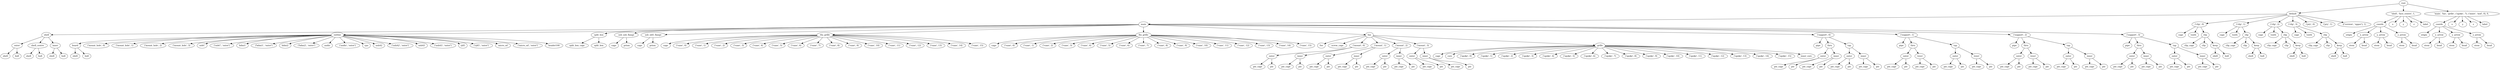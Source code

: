 digraph default {
    root_851 [label="root"];
    default_852 [label="default"];
    main_853 [label="main"];
    shell_854 [label="shell"];
    outer_855 [label="outer"];
    shell_856 [label="shell"];
    hull_857 [label="hull"];
    shell_centre_858 [label="shell_centre"];
    shell_859 [label="shell"];
    hull_860 [label="hull"];
    inner_861 [label="inner"];
    shell_862 [label="shell"];
    hull_863 [label="hull"];
    outline_864 [label="outline"];
    board_865 [label="board"];
    shell_866 [label="shell"];
    hull_867 [label="hull"];
    mount_hole_868 [label="\('mount_hole',\ 0\)"];
    mount_hole_869 [label="\('mount_hole',\ 1\)"];
    mount_hole_870 [label="\('mount_hole',\ 2\)"];
    mount_hole_871 [label="\('mount_hole',\ 3\)"];
    usbC_872 [label="usbC"];
    usbC_873 [label="\('usbC',\ 'outer'\)"];
    hdmi1_874 [label="hdmi1"];
    hdmi1_875 [label="\('hdmi1',\ 'outer'\)"];
    hdmi2_876 [label="hdmi2"];
    hdmi2_877 [label="\('hdmi2',\ 'outer'\)"];
    audio_878 [label="audio"];
    audio_879 [label="\('audio',\ 'outer'\)"];
    cpu_880 [label="cpu"];
    usbA2_881 [label="usbA2"];
    usbA2_882 [label="\('usbA2',\ 'outer'\)"];
    usbA3_883 [label="usbA3"];
    usbA3_884 [label="\('usbA3',\ 'outer'\)"];
    rj45_885 [label="rj45"];
    rj45_886 [label="\('rj45',\ 'outer'\)"];
    micro_sd_887 [label="micro_sd"];
    micro_sd_888 [label="\('micro_sd',\ 'outer'\)"];
    header100_889 [label="header100"];
    split_box_890 [label="split_box"];
    split_box_cage_891 [label="split_box_cage"];
    split_box_892 [label="split_box"];
    usb_usb_flange_893 [label="usb_usb_flange"];
    cage_894 [label="cage"];
    prism_895 [label="prism"];
    usb_rj45_flange_896 [label="usb_rj45_flange"];
    cage_897 [label="cage"];
    prism_898 [label="prism"];
    rhs_grille_899 [label="rhs_grille"];
    cage_900 [label="cage"];
    vane_901 [label="\('vane',\ 0\)"];
    vane_902 [label="\('vane',\ 1\)"];
    vane_903 [label="\('vane',\ 2\)"];
    vane_904 [label="\('vane',\ 3\)"];
    vane_905 [label="\('vane',\ 4\)"];
    vane_906 [label="\('vane',\ 5\)"];
    vane_907 [label="\('vane',\ 6\)"];
    vane_908 [label="\('vane',\ 7\)"];
    vane_909 [label="\('vane',\ 8\)"];
    vane_910 [label="\('vane',\ 9\)"];
    vane_911 [label="\('vane',\ 10\)"];
    vane_912 [label="\('vane',\ 11\)"];
    vane_913 [label="\('vane',\ 12\)"];
    vane_914 [label="\('vane',\ 13\)"];
    vane_915 [label="\('vane',\ 14\)"];
    vane_916 [label="\('vane',\ 15\)"];
    lhs_grille_917 [label="lhs_grille"];
    cage_918 [label="cage"];
    vane_919 [label="\('vane',\ 0\)"];
    vane_920 [label="\('vane',\ 1\)"];
    vane_921 [label="\('vane',\ 2\)"];
    vane_922 [label="\('vane',\ 3\)"];
    vane_923 [label="\('vane',\ 4\)"];
    vane_924 [label="\('vane',\ 5\)"];
    vane_925 [label="\('vane',\ 6\)"];
    vane_926 [label="\('vane',\ 7\)"];
    vane_927 [label="\('vane',\ 8\)"];
    vane_928 [label="\('vane',\ 9\)"];
    vane_929 [label="\('vane',\ 10\)"];
    vane_930 [label="\('vane',\ 11\)"];
    vane_931 [label="\('vane',\ 12\)"];
    vane_932 [label="\('vane',\ 13\)"];
    vane_933 [label="\('vane',\ 14\)"];
    vane_934 [label="\('vane',\ 15\)"];
    fan_935 [label="fan"];
    fan_936 [label="fan"];
    screw_cage_937 [label="screw_cage"];
    mount_938 [label="\('mount',\ 0\)"];
    outer_939 [label="outer"];
    pie_cage_940 [label="pie_cage"];
    pie_941 [label="pie"];
    inner_942 [label="inner"];
    pie_cage_943 [label="pie_cage"];
    pie_944 [label="pie"];
    mount_945 [label="\('mount',\ 1\)"];
    outer_946 [label="outer"];
    pie_cage_947 [label="pie_cage"];
    pie_948 [label="pie"];
    inner_949 [label="inner"];
    pie_cage_950 [label="pie_cage"];
    pie_951 [label="pie"];
    mount_952 [label="\('mount',\ 2\)"];
    outer_953 [label="outer"];
    pie_cage_954 [label="pie_cage"];
    pie_955 [label="pie"];
    inner_956 [label="inner"];
    pie_cage_957 [label="pie_cage"];
    pie_958 [label="pie"];
    mount_959 [label="\('mount',\ 3\)"];
    outer_960 [label="outer"];
    pie_cage_961 [label="pie_cage"];
    pie_962 [label="pie"];
    inner_963 [label="inner"];
    pie_cage_964 [label="pie_cage"];
    pie_965 [label="pie"];
    grille_966 [label="grille"];
    cage_967 [label="cage"];
    core_968 [label="core"];
    spoke_969 [label="\('spoke',\ 0\)"];
    spoke_970 [label="\('spoke',\ 1\)"];
    spoke_971 [label="\('spoke',\ 2\)"];
    spoke_972 [label="\('spoke',\ 3\)"];
    spoke_973 [label="\('spoke',\ 4\)"];
    spoke_974 [label="\('spoke',\ 5\)"];
    spoke_975 [label="\('spoke',\ 6\)"];
    spoke_976 [label="\('spoke',\ 7\)"];
    spoke_977 [label="\('spoke',\ 8\)"];
    spoke_978 [label="\('spoke',\ 9\)"];
    spoke_979 [label="\('spoke',\ 10\)"];
    spoke_980 [label="\('spoke',\ 11\)"];
    spoke_981 [label="\('spoke',\ 12\)"];
    spoke_982 [label="\('spoke',\ 13\)"];
    spoke_983 [label="\('spoke',\ 14\)"];
    spoke_984 [label="\('spoke',\ 15\)"];
    inner_core_985 [label="inner_core"];
    support_986 [label="\('support',\ 0\)"];
    pipe_987 [label="pipe"];
    thru_988 [label="thru"];
    outer_989 [label="outer"];
    pie_cage_990 [label="pie_cage"];
    pie_991 [label="pie"];
    inner_992 [label="inner"];
    pie_cage_993 [label="pie_cage"];
    pie_994 [label="pie"];
    tap_995 [label="tap"];
    outer_996 [label="outer"];
    pie_cage_997 [label="pie_cage"];
    pie_998 [label="pie"];
    inner_999 [label="inner"];
    pie_cage_1000 [label="pie_cage"];
    pie_1001 [label="pie"];
    support_1002 [label="\('support',\ 1\)"];
    pipe_1003 [label="pipe"];
    thru_1004 [label="thru"];
    outer_1005 [label="outer"];
    pie_cage_1006 [label="pie_cage"];
    pie_1007 [label="pie"];
    inner_1008 [label="inner"];
    pie_cage_1009 [label="pie_cage"];
    pie_1010 [label="pie"];
    tap_1011 [label="tap"];
    outer_1012 [label="outer"];
    pie_cage_1013 [label="pie_cage"];
    pie_1014 [label="pie"];
    inner_1015 [label="inner"];
    pie_cage_1016 [label="pie_cage"];
    pie_1017 [label="pie"];
    support_1018 [label="\('support',\ 2\)"];
    pipe_1019 [label="pipe"];
    thru_1020 [label="thru"];
    outer_1021 [label="outer"];
    pie_cage_1022 [label="pie_cage"];
    pie_1023 [label="pie"];
    inner_1024 [label="inner"];
    pie_cage_1025 [label="pie_cage"];
    pie_1026 [label="pie"];
    tap_1027 [label="tap"];
    outer_1028 [label="outer"];
    pie_cage_1029 [label="pie_cage"];
    pie_1030 [label="pie"];
    inner_1031 [label="inner"];
    pie_cage_1032 [label="pie_cage"];
    pie_1033 [label="pie"];
    support_1034 [label="\('support',\ 3\)"];
    pipe_1035 [label="pipe"];
    thru_1036 [label="thru"];
    outer_1037 [label="outer"];
    pie_cage_1038 [label="pie_cage"];
    pie_1039 [label="pie"];
    inner_1040 [label="inner"];
    pie_cage_1041 [label="pie_cage"];
    pie_1042 [label="pie"];
    tap_1043 [label="tap"];
    outer_1044 [label="outer"];
    pie_cage_1045 [label="pie_cage"];
    pie_1046 [label="pie"];
    inner_1047 [label="inner"];
    pie_cage_1048 [label="pie_cage"];
    pie_1049 [label="pie"];
    clip_1050 [label="\('clip',\ 0\)"];
    cage_1051 [label="cage"];
    tooth_1052 [label="tooth"];
    clip_1053 [label="clip"];
    clip_cage_1054 [label="clip_cage"];
    clip_1055 [label="clip"];
    keep_1056 [label="keep"];
    shell_1057 [label="shell"];
    hull_1058 [label="hull"];
    clip_1059 [label="\('clip',\ 1\)"];
    cage_1060 [label="cage"];
    tooth_1061 [label="tooth"];
    clip_1062 [label="clip"];
    clip_cage_1063 [label="clip_cage"];
    clip_1064 [label="clip"];
    keep_1065 [label="keep"];
    shell_1066 [label="shell"];
    hull_1067 [label="hull"];
    clip_1068 [label="\('clip',\ 2\)"];
    cage_1069 [label="cage"];
    tooth_1070 [label="tooth"];
    clip_1071 [label="clip"];
    clip_cage_1072 [label="clip_cage"];
    clip_1073 [label="clip"];
    keep_1074 [label="keep"];
    shell_1075 [label="shell"];
    hull_1076 [label="hull"];
    clip_1077 [label="\('clip',\ 3\)"];
    cage_1078 [label="cage"];
    tooth_1079 [label="tooth"];
    clip_1080 [label="clip"];
    clip_cage_1081 [label="clip_cage"];
    clip_1082 [label="clip"];
    keep_1083 [label="keep"];
    shell_1084 [label="shell"];
    hull_1085 [label="hull"];
    pry_1086 [label="\('pry',\ 0\)"];
    pry_1087 [label="\('pry',\ 1\)"];
    1088 [label="\(\('version',\ 'upper'\),\ 1\)"];
    1089 [label="'shell',\ 'face_centre',\ 1,\ "];
    coords_1090 [label="coords"];
    origin_1091 [label="origin"];
    x_arrow_1092 [label="x_arrow"];
    stem_1093 [label="stem"];
    head_1094 [label="head"];
    y_arrow_1095 [label="y_arrow"];
    stem_1096 [label="stem"];
    head_1097 [label="head"];
    z_arrow_1098 [label="z_arrow"];
    stem_1099 [label="stem"];
    head_1100 [label="head"];
    x_1101 [label="x"];
    y_1102 [label="y"];
    z_1103 [label="z"];
    label_1104 [label="label"];
    1105 [label="'main',\ 'fan',\ 'grille',\ \('spoke',\ 7\),\ \('inner',\ 'mid',\ 0\),\ 0,\ "];
    coords_1106 [label="coords"];
    origin_1107 [label="origin"];
    x_arrow_1108 [label="x_arrow"];
    stem_1109 [label="stem"];
    head_1110 [label="head"];
    y_arrow_1111 [label="y_arrow"];
    stem_1112 [label="stem"];
    head_1113 [label="head"];
    z_arrow_1114 [label="z_arrow"];
    stem_1115 [label="stem"];
    head_1116 [label="head"];
    x_1117 [label="x"];
    y_1118 [label="y"];
    z_1119 [label="z"];
    label_1120 [label="label"];
    root_851 -> default_852;
    default_852 -> main_853;
    main_853 -> shell_854;
    shell_854 -> outer_855;
    outer_855 -> shell_856;
    outer_855 -> hull_857;
    shell_854 -> shell_centre_858;
    shell_centre_858 -> shell_859;
    shell_centre_858 -> hull_860;
    shell_854 -> inner_861;
    inner_861 -> shell_862;
    inner_861 -> hull_863;
    main_853 -> outline_864;
    outline_864 -> board_865;
    board_865 -> shell_866;
    board_865 -> hull_867;
    outline_864 -> mount_hole_868;
    outline_864 -> mount_hole_869;
    outline_864 -> mount_hole_870;
    outline_864 -> mount_hole_871;
    outline_864 -> usbC_872;
    outline_864 -> usbC_873;
    outline_864 -> hdmi1_874;
    outline_864 -> hdmi1_875;
    outline_864 -> hdmi2_876;
    outline_864 -> hdmi2_877;
    outline_864 -> audio_878;
    outline_864 -> audio_879;
    outline_864 -> cpu_880;
    outline_864 -> usbA2_881;
    outline_864 -> usbA2_882;
    outline_864 -> usbA3_883;
    outline_864 -> usbA3_884;
    outline_864 -> rj45_885;
    outline_864 -> rj45_886;
    outline_864 -> micro_sd_887;
    outline_864 -> micro_sd_888;
    outline_864 -> header100_889;
    main_853 -> split_box_890;
    split_box_890 -> split_box_cage_891;
    split_box_890 -> split_box_892;
    main_853 -> usb_usb_flange_893;
    usb_usb_flange_893 -> cage_894;
    usb_usb_flange_893 -> prism_895;
    main_853 -> usb_rj45_flange_896;
    usb_rj45_flange_896 -> cage_897;
    usb_rj45_flange_896 -> prism_898;
    main_853 -> rhs_grille_899;
    rhs_grille_899 -> cage_900;
    rhs_grille_899 -> vane_901;
    rhs_grille_899 -> vane_902;
    rhs_grille_899 -> vane_903;
    rhs_grille_899 -> vane_904;
    rhs_grille_899 -> vane_905;
    rhs_grille_899 -> vane_906;
    rhs_grille_899 -> vane_907;
    rhs_grille_899 -> vane_908;
    rhs_grille_899 -> vane_909;
    rhs_grille_899 -> vane_910;
    rhs_grille_899 -> vane_911;
    rhs_grille_899 -> vane_912;
    rhs_grille_899 -> vane_913;
    rhs_grille_899 -> vane_914;
    rhs_grille_899 -> vane_915;
    rhs_grille_899 -> vane_916;
    main_853 -> lhs_grille_917;
    lhs_grille_917 -> cage_918;
    lhs_grille_917 -> vane_919;
    lhs_grille_917 -> vane_920;
    lhs_grille_917 -> vane_921;
    lhs_grille_917 -> vane_922;
    lhs_grille_917 -> vane_923;
    lhs_grille_917 -> vane_924;
    lhs_grille_917 -> vane_925;
    lhs_grille_917 -> vane_926;
    lhs_grille_917 -> vane_927;
    lhs_grille_917 -> vane_928;
    lhs_grille_917 -> vane_929;
    lhs_grille_917 -> vane_930;
    lhs_grille_917 -> vane_931;
    lhs_grille_917 -> vane_932;
    lhs_grille_917 -> vane_933;
    lhs_grille_917 -> vane_934;
    main_853 -> fan_935;
    fan_935 -> fan_936;
    fan_935 -> screw_cage_937;
    fan_935 -> mount_938;
    mount_938 -> outer_939;
    outer_939 -> pie_cage_940;
    outer_939 -> pie_941;
    mount_938 -> inner_942;
    inner_942 -> pie_cage_943;
    inner_942 -> pie_944;
    fan_935 -> mount_945;
    mount_945 -> outer_946;
    outer_946 -> pie_cage_947;
    outer_946 -> pie_948;
    mount_945 -> inner_949;
    inner_949 -> pie_cage_950;
    inner_949 -> pie_951;
    fan_935 -> mount_952;
    mount_952 -> outer_953;
    outer_953 -> pie_cage_954;
    outer_953 -> pie_955;
    mount_952 -> inner_956;
    inner_956 -> pie_cage_957;
    inner_956 -> pie_958;
    fan_935 -> mount_959;
    mount_959 -> outer_960;
    outer_960 -> pie_cage_961;
    outer_960 -> pie_962;
    mount_959 -> inner_963;
    inner_963 -> pie_cage_964;
    inner_963 -> pie_965;
    fan_935 -> grille_966;
    grille_966 -> cage_967;
    grille_966 -> core_968;
    grille_966 -> spoke_969;
    grille_966 -> spoke_970;
    grille_966 -> spoke_971;
    grille_966 -> spoke_972;
    grille_966 -> spoke_973;
    grille_966 -> spoke_974;
    grille_966 -> spoke_975;
    grille_966 -> spoke_976;
    grille_966 -> spoke_977;
    grille_966 -> spoke_978;
    grille_966 -> spoke_979;
    grille_966 -> spoke_980;
    grille_966 -> spoke_981;
    grille_966 -> spoke_982;
    grille_966 -> spoke_983;
    grille_966 -> spoke_984;
    grille_966 -> inner_core_985;
    main_853 -> support_986;
    support_986 -> pipe_987;
    support_986 -> thru_988;
    thru_988 -> outer_989;
    outer_989 -> pie_cage_990;
    outer_989 -> pie_991;
    thru_988 -> inner_992;
    inner_992 -> pie_cage_993;
    inner_992 -> pie_994;
    support_986 -> tap_995;
    tap_995 -> outer_996;
    outer_996 -> pie_cage_997;
    outer_996 -> pie_998;
    tap_995 -> inner_999;
    inner_999 -> pie_cage_1000;
    inner_999 -> pie_1001;
    main_853 -> support_1002;
    support_1002 -> pipe_1003;
    support_1002 -> thru_1004;
    thru_1004 -> outer_1005;
    outer_1005 -> pie_cage_1006;
    outer_1005 -> pie_1007;
    thru_1004 -> inner_1008;
    inner_1008 -> pie_cage_1009;
    inner_1008 -> pie_1010;
    support_1002 -> tap_1011;
    tap_1011 -> outer_1012;
    outer_1012 -> pie_cage_1013;
    outer_1012 -> pie_1014;
    tap_1011 -> inner_1015;
    inner_1015 -> pie_cage_1016;
    inner_1015 -> pie_1017;
    main_853 -> support_1018;
    support_1018 -> pipe_1019;
    support_1018 -> thru_1020;
    thru_1020 -> outer_1021;
    outer_1021 -> pie_cage_1022;
    outer_1021 -> pie_1023;
    thru_1020 -> inner_1024;
    inner_1024 -> pie_cage_1025;
    inner_1024 -> pie_1026;
    support_1018 -> tap_1027;
    tap_1027 -> outer_1028;
    outer_1028 -> pie_cage_1029;
    outer_1028 -> pie_1030;
    tap_1027 -> inner_1031;
    inner_1031 -> pie_cage_1032;
    inner_1031 -> pie_1033;
    main_853 -> support_1034;
    support_1034 -> pipe_1035;
    support_1034 -> thru_1036;
    thru_1036 -> outer_1037;
    outer_1037 -> pie_cage_1038;
    outer_1037 -> pie_1039;
    thru_1036 -> inner_1040;
    inner_1040 -> pie_cage_1041;
    inner_1040 -> pie_1042;
    support_1034 -> tap_1043;
    tap_1043 -> outer_1044;
    outer_1044 -> pie_cage_1045;
    outer_1044 -> pie_1046;
    tap_1043 -> inner_1047;
    inner_1047 -> pie_cage_1048;
    inner_1047 -> pie_1049;
    default_852 -> clip_1050;
    clip_1050 -> cage_1051;
    clip_1050 -> tooth_1052;
    clip_1050 -> clip_1053;
    clip_1053 -> clip_cage_1054;
    clip_1053 -> clip_1055;
    clip_1053 -> keep_1056;
    keep_1056 -> shell_1057;
    keep_1056 -> hull_1058;
    default_852 -> clip_1059;
    clip_1059 -> cage_1060;
    clip_1059 -> tooth_1061;
    clip_1059 -> clip_1062;
    clip_1062 -> clip_cage_1063;
    clip_1062 -> clip_1064;
    clip_1062 -> keep_1065;
    keep_1065 -> shell_1066;
    keep_1065 -> hull_1067;
    default_852 -> clip_1068;
    clip_1068 -> cage_1069;
    clip_1068 -> tooth_1070;
    clip_1068 -> clip_1071;
    clip_1071 -> clip_cage_1072;
    clip_1071 -> clip_1073;
    clip_1071 -> keep_1074;
    keep_1074 -> shell_1075;
    keep_1074 -> hull_1076;
    default_852 -> clip_1077;
    clip_1077 -> cage_1078;
    clip_1077 -> tooth_1079;
    clip_1077 -> clip_1080;
    clip_1080 -> clip_cage_1081;
    clip_1080 -> clip_1082;
    clip_1080 -> keep_1083;
    keep_1083 -> shell_1084;
    keep_1083 -> hull_1085;
    default_852 -> pry_1086;
    default_852 -> pry_1087;
    default_852 -> 1088;
    root_851 -> 1089;
    1089 -> coords_1090;
    coords_1090 -> origin_1091;
    coords_1090 -> x_arrow_1092;
    x_arrow_1092 -> stem_1093;
    x_arrow_1092 -> head_1094;
    coords_1090 -> y_arrow_1095;
    y_arrow_1095 -> stem_1096;
    y_arrow_1095 -> head_1097;
    coords_1090 -> z_arrow_1098;
    z_arrow_1098 -> stem_1099;
    z_arrow_1098 -> head_1100;
    1089 -> x_1101;
    1089 -> y_1102;
    1089 -> z_1103;
    1089 -> label_1104;
    root_851 -> 1105;
    1105 -> coords_1106;
    coords_1106 -> origin_1107;
    coords_1106 -> x_arrow_1108;
    x_arrow_1108 -> stem_1109;
    x_arrow_1108 -> head_1110;
    coords_1106 -> y_arrow_1111;
    y_arrow_1111 -> stem_1112;
    y_arrow_1111 -> head_1113;
    coords_1106 -> z_arrow_1114;
    z_arrow_1114 -> stem_1115;
    z_arrow_1114 -> head_1116;
    1105 -> x_1117;
    1105 -> y_1118;
    1105 -> z_1119;
    1105 -> label_1120;
}
